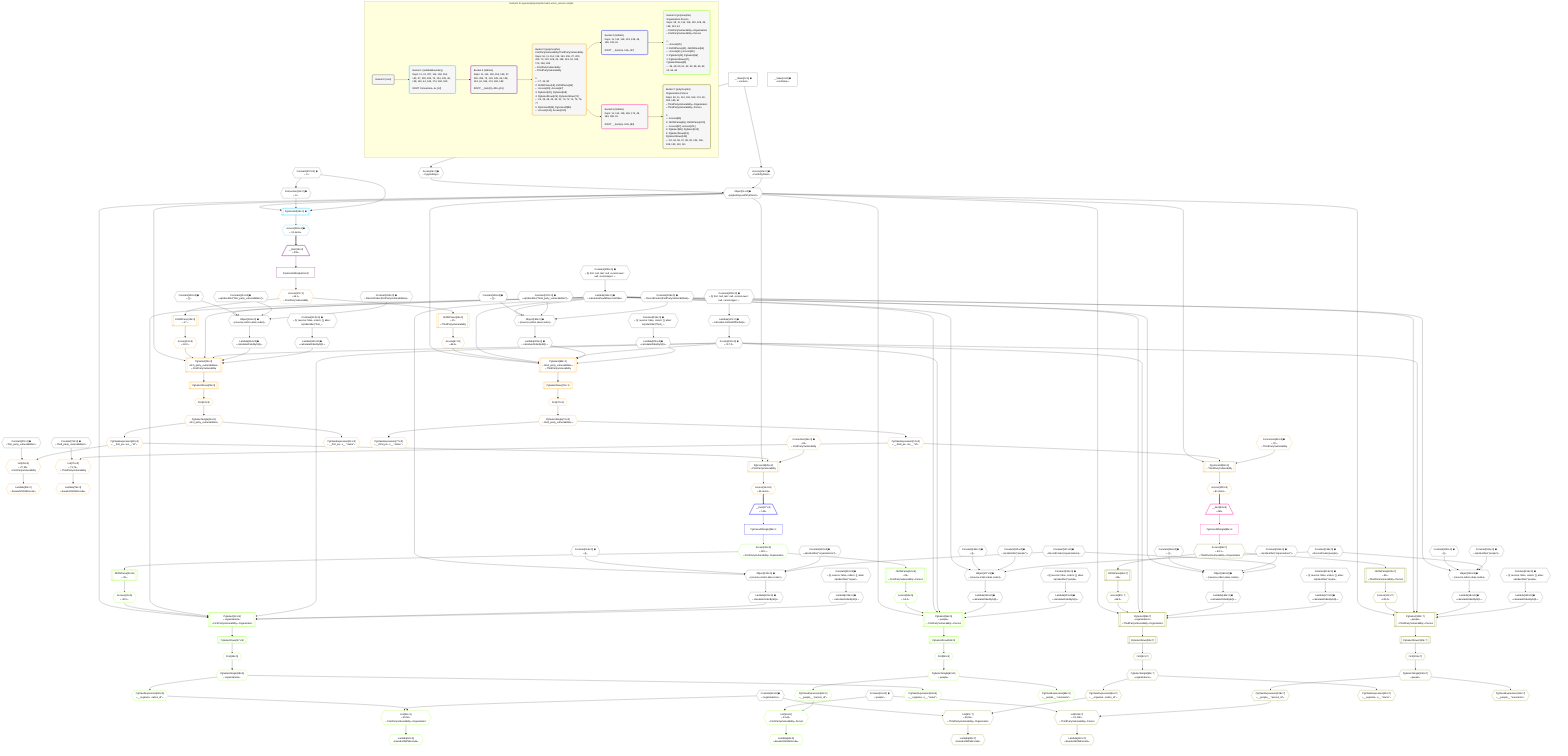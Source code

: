 %%{init: {'themeVariables': { 'fontSize': '12px'}}}%%
graph TD
    classDef path fill:#eee,stroke:#000,color:#000
    classDef plan fill:#fff,stroke-width:1px,color:#000
    classDef itemplan fill:#fff,stroke-width:2px,color:#000
    classDef unbatchedplan fill:#dff,stroke-width:1px,color:#000
    classDef sideeffectplan fill:#fcc,stroke-width:2px,color:#000
    classDef bucket fill:#f6f6f6,color:#000,stroke-width:2px,text-align:left


    %% plan dependencies
    Object122{{"Object[122∈0] ➊<br />ᐸ{reverse,orders,alias,codec}ᐳ"}}:::plan
    Lambda114{{"Lambda[114∈0] ➊<br />ᐸcalculateShouldReverseOrderᐳ"}}:::plan
    Constant119{{"Constant[119∈0] ➊<br />ᐸ[]ᐳ"}}:::plan
    Constant120{{"Constant[120∈0] ➊<br />ᐸsql.identifier(”organizations”)ᐳ"}}:::plan
    Constant121{{"Constant[121∈0] ➊<br />ᐸRecordCodec(organizations)ᐳ"}}:::plan
    Lambda114 & Constant119 & Constant120 & Constant121 --> Object122
    Object137{{"Object[137∈0] ➊<br />ᐸ{reverse,orders,alias,codec}ᐳ"}}:::plan
    Constant134{{"Constant[134∈0] ➊<br />ᐸ[]ᐳ"}}:::plan
    Constant135{{"Constant[135∈0] ➊<br />ᐸsql.identifier(”people”)ᐳ"}}:::plan
    Constant136{{"Constant[136∈0] ➊<br />ᐸRecordCodec(people)ᐳ"}}:::plan
    Lambda114 & Constant134 & Constant135 & Constant136 --> Object137
    Object153{{"Object[153∈0] ➊<br />ᐸ{reverse,orders,alias,codec}ᐳ"}}:::plan
    Constant150{{"Constant[150∈0] ➊<br />ᐸ[]ᐳ"}}:::plan
    Constant151{{"Constant[151∈0] ➊<br />ᐸsql.identifier(”first_party_vulnerabilities”)ᐳ"}}:::plan
    Constant152{{"Constant[152∈0] ➊<br />ᐸRecordCodec(firstPartyVulnerabilities)ᐳ"}}:::plan
    Lambda114 & Constant150 & Constant151 & Constant152 --> Object153
    Object168{{"Object[168∈0] ➊<br />ᐸ{reverse,orders,alias,codec}ᐳ"}}:::plan
    Constant165{{"Constant[165∈0] ➊<br />ᐸ[]ᐳ"}}:::plan
    Constant166{{"Constant[166∈0] ➊<br />ᐸsql.identifier(”organizations”)ᐳ"}}:::plan
    Lambda114 & Constant165 & Constant166 & Constant121 --> Object168
    Object183{{"Object[183∈0] ➊<br />ᐸ{reverse,orders,alias,codec}ᐳ"}}:::plan
    Constant180{{"Constant[180∈0] ➊<br />ᐸ[]ᐳ"}}:::plan
    Constant181{{"Constant[181∈0] ➊<br />ᐸsql.identifier(”people”)ᐳ"}}:::plan
    Lambda114 & Constant180 & Constant181 & Constant136 --> Object183
    Object199{{"Object[199∈0] ➊<br />ᐸ{reverse,orders,alias,codec}ᐳ"}}:::plan
    Constant196{{"Constant[196∈0] ➊<br />ᐸ[]ᐳ"}}:::plan
    Constant197{{"Constant[197∈0] ➊<br />ᐸsql.identifier(”third_party_vulnerabilities”)ᐳ"}}:::plan
    Constant198{{"Constant[198∈0] ➊<br />ᐸRecordCodec(thirdPartyVulnerabilities)ᐳ"}}:::plan
    Lambda114 & Constant196 & Constant197 & Constant198 --> Object199
    Object11{{"Object[11∈0] ➊<br />ᐸ{pgSettings,withPgClient}ᐳ"}}:::plan
    Access9{{"Access[9∈0] ➊<br />ᐸ2.pgSettingsᐳ"}}:::plan
    Access10{{"Access[10∈0] ➊<br />ᐸ2.withPgClientᐳ"}}:::plan
    Access9 & Access10 --> Object11
    __Value2["__Value[2∈0] ➊<br />ᐸcontextᐳ"]:::plan
    __Value2 --> Access9
    __Value2 --> Access10
    Connection12{{"Connection[12∈0] ➊<br />ᐸ8ᐳ"}}:::plan
    Constant207{{"Constant[207∈0] ➊<br />ᐸ2ᐳ"}}:::plan
    Constant207 --> Connection12
    Constant208{{"Constant[208∈0] ➊<br />ᐸ§{ first: null, last: null, cursorLower: null, cursorUpper: ᐳ"}}:::plan
    Constant208 --> Lambda114
    Lambda117{{"Lambda[117∈0] ➊<br />ᐸcalculateLimitAndOffsetSQLᐳ"}}:::plan
    Constant209{{"Constant[209∈0] ➊<br />ᐸ§{ first: null, last: null, cursorLower: null, cursorUpper: ᐳ"}}:::plan
    Constant209 --> Lambda117
    Access118{{"Access[118∈0] ➊<br />ᐸ117.0ᐳ"}}:::plan
    Lambda117 --> Access118
    Lambda123{{"Lambda[123∈0] ➊<br />ᐸcalculateOrderBySQLᐳ"}}:::plan
    Object122 --> Lambda123
    Lambda128{{"Lambda[128∈0] ➊<br />ᐸcalculateOrderBySQLᐳ"}}:::plan
    Constant210{{"Constant[210∈0] ➊<br />ᐸ§{ reverse: false, orders: [], alias: sql.identifier(”organiᐳ"}}:::plan
    Constant210 --> Lambda128
    Lambda138{{"Lambda[138∈0] ➊<br />ᐸcalculateOrderBySQLᐳ"}}:::plan
    Object137 --> Lambda138
    Lambda143{{"Lambda[143∈0] ➊<br />ᐸcalculateOrderBySQLᐳ"}}:::plan
    Constant211{{"Constant[211∈0] ➊<br />ᐸ§{ reverse: false, orders: [], alias: sql.identifier(”peopleᐳ"}}:::plan
    Constant211 --> Lambda143
    Lambda154{{"Lambda[154∈0] ➊<br />ᐸcalculateOrderBySQLᐳ"}}:::plan
    Object153 --> Lambda154
    Lambda159{{"Lambda[159∈0] ➊<br />ᐸcalculateOrderBySQLᐳ"}}:::plan
    Constant212{{"Constant[212∈0] ➊<br />ᐸ§{ reverse: false, orders: [], alias: sql.identifier(”first_ᐳ"}}:::plan
    Constant212 --> Lambda159
    Lambda169{{"Lambda[169∈0] ➊<br />ᐸcalculateOrderBySQLᐳ"}}:::plan
    Object168 --> Lambda169
    Lambda174{{"Lambda[174∈0] ➊<br />ᐸcalculateOrderBySQLᐳ"}}:::plan
    Constant213{{"Constant[213∈0] ➊<br />ᐸ§{ reverse: false, orders: [], alias: sql.identifier(”organiᐳ"}}:::plan
    Constant213 --> Lambda174
    Lambda184{{"Lambda[184∈0] ➊<br />ᐸcalculateOrderBySQLᐳ"}}:::plan
    Object183 --> Lambda184
    Lambda189{{"Lambda[189∈0] ➊<br />ᐸcalculateOrderBySQLᐳ"}}:::plan
    Constant214{{"Constant[214∈0] ➊<br />ᐸ§{ reverse: false, orders: [], alias: sql.identifier(”peopleᐳ"}}:::plan
    Constant214 --> Lambda189
    Lambda200{{"Lambda[200∈0] ➊<br />ᐸcalculateOrderBySQLᐳ"}}:::plan
    Object199 --> Lambda200
    Lambda205{{"Lambda[205∈0] ➊<br />ᐸcalculateOrderBySQLᐳ"}}:::plan
    Constant215{{"Constant[215∈0] ➊<br />ᐸ§{ reverse: false, orders: [], alias: sql.identifier(”third_ᐳ"}}:::plan
    Constant215 --> Lambda205
    __Value4["__Value[4∈0] ➊<br />ᐸrootValueᐳ"]:::plan
    Constant27{{"Constant[27∈0] ➊<br />ᐸ'first_party_vulnerabilities'ᐳ"}}:::plan
    Constant49{{"Constant[49∈0] ➊<br />ᐸ'organizations'ᐳ"}}:::plan
    Constant61{{"Constant[61∈0] ➊<br />ᐸ'people'ᐳ"}}:::plan
    Constant73{{"Constant[73∈0] ➊<br />ᐸ'third_party_vulnerabilities'ᐳ"}}:::plan
    PgUnionAll13[["PgUnionAll[13∈1] ➊"]]:::plan
    Object11 & Connection12 & Constant207 --> PgUnionAll13
    Access206{{"Access[206∈1] ➊<br />ᐸ13.itemsᐳ"}}:::plan
    PgUnionAll13 --> Access206
    __Item15[/"__Item[15∈2]<br />ᐸ206ᐳ"\]:::itemplan
    Access206 ==> __Item15
    PgUnionAllSingle16["PgUnionAllSingle[16∈2]"]:::plan
    __Item15 --> PgUnionAllSingle16
    PgSelect20[["PgSelect[20∈3]<br />ᐸfirst_party_vulnerabilitiesᐳ<br />ᐳFirstPartyVulnerability"]]:::plan
    Access19{{"Access[19∈3]<br />ᐸ18.0ᐳ"}}:::plan
    Object11 & Access19 & Lambda114 & Access118 & Lambda154 & Lambda159 --> PgSelect20
    PgSelect68[["PgSelect[68∈3]<br />ᐸthird_party_vulnerabilitiesᐳ<br />ᐳThirdPartyVulnerability"]]:::plan
    Access67{{"Access[67∈3]<br />ᐸ66.0ᐳ"}}:::plan
    Object11 & Access67 & Lambda114 & Access118 & Lambda200 & Lambda205 --> PgSelect68
    PgUnionAll35[["PgUnionAll[35∈3]<br />ᐳFirstPartyVulnerability"]]:::plan
    PgClassExpression28{{"PgClassExpression[28∈3]<br />ᐸ__first_pa...ies__.”id”ᐳ"}}:::plan
    Connection34{{"Connection[34∈3] ➊<br />ᐸ32ᐳ<br />ᐳFirstPartyVulnerability"}}:::plan
    Object11 & PgClassExpression28 & Connection34 --> PgUnionAll35
    PgUnionAll81[["PgUnionAll[81∈3]<br />ᐳThirdPartyVulnerability"]]:::plan
    PgClassExpression74{{"PgClassExpression[74∈3]<br />ᐸ__third_pa...ies__.”id”ᐳ"}}:::plan
    Connection80{{"Connection[80∈3] ➊<br />ᐸ78ᐳ<br />ᐳThirdPartyVulnerability"}}:::plan
    Object11 & PgClassExpression74 & Connection80 --> PgUnionAll81
    List29{{"List[29∈3]<br />ᐸ27,28ᐳ<br />ᐳFirstPartyVulnerability"}}:::plan
    Constant27 & PgClassExpression28 --> List29
    List75{{"List[75∈3]<br />ᐸ73,74ᐳ<br />ᐳThirdPartyVulnerability"}}:::plan
    Constant73 & PgClassExpression74 --> List75
    Access17{{"Access[17∈3]<br />ᐸ16.1ᐳ<br />ᐳFirstPartyVulnerability"}}:::plan
    PgUnionAllSingle16 --> Access17
    JSONParse18[["JSONParse[18∈3]<br />ᐸ17ᐳ"]]:::plan
    Access17 --> JSONParse18
    JSONParse18 --> Access19
    First24{{"First[24∈3]"}}:::plan
    PgSelectRows25[["PgSelectRows[25∈3]"]]:::plan
    PgSelectRows25 --> First24
    PgSelect20 --> PgSelectRows25
    PgSelectSingle26{{"PgSelectSingle[26∈3]<br />ᐸfirst_party_vulnerabilitiesᐳ"}}:::plan
    First24 --> PgSelectSingle26
    PgSelectSingle26 --> PgClassExpression28
    Lambda30{{"Lambda[30∈3]<br />ᐸbase64JSONEncodeᐳ"}}:::plan
    List29 --> Lambda30
    PgClassExpression31{{"PgClassExpression[31∈3]<br />ᐸ__first_pa...s__.”name”ᐳ"}}:::plan
    PgSelectSingle26 --> PgClassExpression31
    JSONParse66[["JSONParse[66∈3]<br />ᐸ17ᐳ<br />ᐳThirdPartyVulnerability"]]:::plan
    Access17 --> JSONParse66
    JSONParse66 --> Access67
    First70{{"First[70∈3]"}}:::plan
    PgSelectRows71[["PgSelectRows[71∈3]"]]:::plan
    PgSelectRows71 --> First70
    PgSelect68 --> PgSelectRows71
    PgSelectSingle72{{"PgSelectSingle[72∈3]<br />ᐸthird_party_vulnerabilitiesᐳ"}}:::plan
    First70 --> PgSelectSingle72
    PgSelectSingle72 --> PgClassExpression74
    Lambda76{{"Lambda[76∈3]<br />ᐸbase64JSONEncodeᐳ"}}:::plan
    List75 --> Lambda76
    PgClassExpression77{{"PgClassExpression[77∈3]<br />ᐸ__third_pa...s__.”name”ᐳ"}}:::plan
    PgSelectSingle72 --> PgClassExpression77
    Access144{{"Access[144∈3]<br />ᐸ35.itemsᐳ"}}:::plan
    PgUnionAll35 --> Access144
    Access190{{"Access[190∈3]<br />ᐸ81.itemsᐳ"}}:::plan
    PgUnionAll81 --> Access190
    __Item37[/"__Item[37∈4]<br />ᐸ144ᐳ"\]:::itemplan
    Access144 ==> __Item37
    PgUnionAllSingle38["PgUnionAllSingle[38∈4]"]:::plan
    __Item37 --> PgUnionAllSingle38
    PgSelect42[["PgSelect[42∈5]<br />ᐸorganizationsᐳ<br />ᐳFirstPartyVulnerabilityᐳOrganization"]]:::plan
    Access41{{"Access[41∈5]<br />ᐸ40.0ᐳ"}}:::plan
    Object11 & Access41 & Lambda114 & Access118 & Lambda123 & Lambda128 --> PgSelect42
    PgSelect56[["PgSelect[56∈5]<br />ᐸpeopleᐳ<br />ᐳFirstPartyVulnerabilityᐳPerson"]]:::plan
    Access55{{"Access[55∈5]<br />ᐸ54.0ᐳ"}}:::plan
    Object11 & Access55 & Lambda114 & Access118 & Lambda138 & Lambda143 --> PgSelect56
    List51{{"List[51∈5]<br />ᐸ49,50ᐳ<br />ᐳFirstPartyVulnerabilityᐳOrganization"}}:::plan
    PgClassExpression50{{"PgClassExpression[50∈5]<br />ᐸ__organiza...zation_id”ᐳ"}}:::plan
    Constant49 & PgClassExpression50 --> List51
    List63{{"List[63∈5]<br />ᐸ61,62ᐳ<br />ᐳFirstPartyVulnerabilityᐳPerson"}}:::plan
    PgClassExpression62{{"PgClassExpression[62∈5]<br />ᐸ__people__.”person_id”ᐳ"}}:::plan
    Constant61 & PgClassExpression62 --> List63
    Access39{{"Access[39∈5]<br />ᐸ38.1ᐳ<br />ᐳFirstPartyVulnerabilityᐳOrganization"}}:::plan
    PgUnionAllSingle38 --> Access39
    JSONParse40[["JSONParse[40∈5]<br />ᐸ39ᐳ"]]:::plan
    Access39 --> JSONParse40
    JSONParse40 --> Access41
    First46{{"First[46∈5]"}}:::plan
    PgSelectRows47[["PgSelectRows[47∈5]"]]:::plan
    PgSelectRows47 --> First46
    PgSelect42 --> PgSelectRows47
    PgSelectSingle48{{"PgSelectSingle[48∈5]<br />ᐸorganizationsᐳ"}}:::plan
    First46 --> PgSelectSingle48
    PgSelectSingle48 --> PgClassExpression50
    Lambda52{{"Lambda[52∈5]<br />ᐸbase64JSONEncodeᐳ"}}:::plan
    List51 --> Lambda52
    PgClassExpression53{{"PgClassExpression[53∈5]<br />ᐸ__organiza...s__.”name”ᐳ"}}:::plan
    PgSelectSingle48 --> PgClassExpression53
    JSONParse54[["JSONParse[54∈5]<br />ᐸ39ᐳ<br />ᐳFirstPartyVulnerabilityᐳPerson"]]:::plan
    Access39 --> JSONParse54
    JSONParse54 --> Access55
    First58{{"First[58∈5]"}}:::plan
    PgSelectRows59[["PgSelectRows[59∈5]"]]:::plan
    PgSelectRows59 --> First58
    PgSelect56 --> PgSelectRows59
    PgSelectSingle60{{"PgSelectSingle[60∈5]<br />ᐸpeopleᐳ"}}:::plan
    First58 --> PgSelectSingle60
    PgSelectSingle60 --> PgClassExpression62
    Lambda64{{"Lambda[64∈5]<br />ᐸbase64JSONEncodeᐳ"}}:::plan
    List63 --> Lambda64
    PgClassExpression65{{"PgClassExpression[65∈5]<br />ᐸ__people__.”username”ᐳ"}}:::plan
    PgSelectSingle60 --> PgClassExpression65
    __Item83[/"__Item[83∈6]<br />ᐸ190ᐳ"\]:::itemplan
    Access190 ==> __Item83
    PgUnionAllSingle84["PgUnionAllSingle[84∈6]"]:::plan
    __Item83 --> PgUnionAllSingle84
    PgSelect88[["PgSelect[88∈7]<br />ᐸorganizationsᐳ<br />ᐳThirdPartyVulnerabilityᐳOrganization"]]:::plan
    Access87{{"Access[87∈7]<br />ᐸ86.0ᐳ"}}:::plan
    Object11 & Access87 & Lambda114 & Access118 & Lambda169 & Lambda174 --> PgSelect88
    PgSelect102[["PgSelect[102∈7]<br />ᐸpeopleᐳ<br />ᐳThirdPartyVulnerabilityᐳPerson"]]:::plan
    Access101{{"Access[101∈7]<br />ᐸ100.0ᐳ"}}:::plan
    Object11 & Access101 & Lambda114 & Access118 & Lambda184 & Lambda189 --> PgSelect102
    List97{{"List[97∈7]<br />ᐸ49,96ᐳ<br />ᐳThirdPartyVulnerabilityᐳOrganization"}}:::plan
    PgClassExpression96{{"PgClassExpression[96∈7]<br />ᐸ__organiza...zation_id”ᐳ"}}:::plan
    Constant49 & PgClassExpression96 --> List97
    List109{{"List[109∈7]<br />ᐸ61,108ᐳ<br />ᐳThirdPartyVulnerabilityᐳPerson"}}:::plan
    PgClassExpression108{{"PgClassExpression[108∈7]<br />ᐸ__people__.”person_id”ᐳ"}}:::plan
    Constant61 & PgClassExpression108 --> List109
    Access85{{"Access[85∈7]<br />ᐸ84.1ᐳ<br />ᐳThirdPartyVulnerabilityᐳOrganization"}}:::plan
    PgUnionAllSingle84 --> Access85
    JSONParse86[["JSONParse[86∈7]<br />ᐸ85ᐳ"]]:::plan
    Access85 --> JSONParse86
    JSONParse86 --> Access87
    First92{{"First[92∈7]"}}:::plan
    PgSelectRows93[["PgSelectRows[93∈7]"]]:::plan
    PgSelectRows93 --> First92
    PgSelect88 --> PgSelectRows93
    PgSelectSingle94{{"PgSelectSingle[94∈7]<br />ᐸorganizationsᐳ"}}:::plan
    First92 --> PgSelectSingle94
    PgSelectSingle94 --> PgClassExpression96
    Lambda98{{"Lambda[98∈7]<br />ᐸbase64JSONEncodeᐳ"}}:::plan
    List97 --> Lambda98
    PgClassExpression99{{"PgClassExpression[99∈7]<br />ᐸ__organiza...s__.”name”ᐳ"}}:::plan
    PgSelectSingle94 --> PgClassExpression99
    JSONParse100[["JSONParse[100∈7]<br />ᐸ85ᐳ<br />ᐳThirdPartyVulnerabilityᐳPerson"]]:::plan
    Access85 --> JSONParse100
    JSONParse100 --> Access101
    First104{{"First[104∈7]"}}:::plan
    PgSelectRows105[["PgSelectRows[105∈7]"]]:::plan
    PgSelectRows105 --> First104
    PgSelect102 --> PgSelectRows105
    PgSelectSingle106{{"PgSelectSingle[106∈7]<br />ᐸpeopleᐳ"}}:::plan
    First104 --> PgSelectSingle106
    PgSelectSingle106 --> PgClassExpression108
    Lambda110{{"Lambda[110∈7]<br />ᐸbase64JSONEncodeᐳ"}}:::plan
    List109 --> Lambda110
    PgClassExpression111{{"PgClassExpression[111∈7]<br />ᐸ__people__.”username”ᐳ"}}:::plan
    PgSelectSingle106 --> PgClassExpression111

    %% define steps

    subgraph "Buckets for queries/polymorphic/vulns.union_owners.simple"
    Bucket0("Bucket 0 (root)"):::bucket
    classDef bucket0 stroke:#696969
    class Bucket0,__Value2,__Value4,Access9,Access10,Object11,Connection12,Constant27,Constant49,Constant61,Constant73,Lambda114,Lambda117,Access118,Constant119,Constant120,Constant121,Object122,Lambda123,Lambda128,Constant134,Constant135,Constant136,Object137,Lambda138,Lambda143,Constant150,Constant151,Constant152,Object153,Lambda154,Lambda159,Constant165,Constant166,Object168,Lambda169,Lambda174,Constant180,Constant181,Object183,Lambda184,Lambda189,Constant196,Constant197,Constant198,Object199,Lambda200,Lambda205,Constant207,Constant208,Constant209,Constant210,Constant211,Constant212,Constant213,Constant214,Constant215 bucket0
    Bucket1("Bucket 1 (nullableBoundary)<br />Deps: 11, 12, 207, 114, 118, 154, 159, 27, 200, 205, 73, 123, 128, 49, 138, 143, 61, 169, 174, 184, 189<br /><br />ROOT Connectionᐸ8ᐳ[12]"):::bucket
    classDef bucket1 stroke:#00bfff
    class Bucket1,PgUnionAll13,Access206 bucket1
    Bucket2("Bucket 2 (listItem)<br />Deps: 11, 114, 118, 154, 159, 27, 200, 205, 73, 123, 128, 49, 138, 143, 61, 169, 174, 184, 189<br /><br />ROOT __Item{2}ᐸ206ᐳ[15]"):::bucket
    classDef bucket2 stroke:#7f007f
    class Bucket2,__Item15,PgUnionAllSingle16 bucket2
    Bucket3("Bucket 3 (polymorphic)<br />FirstPartyVulnerability,ThirdPartyVulnerability<br />Deps: 16, 11, 114, 118, 154, 159, 27, 200, 205, 73, 123, 128, 49, 138, 143, 61, 169, 174, 184, 189<br />ᐳFirstPartyVulnerability<br />ᐳThirdPartyVulnerability<br /><br />1: <br />ᐳ: 17, 34, 80<br />2: JSONParse[18], JSONParse[66]<br />ᐳ: Access[19], Access[67]<br />3: PgSelect[20], PgSelect[68]<br />4: PgSelectRows[25], PgSelectRows[71]<br />ᐳ: 24, 26, 28, 29, 30, 31, 70, 72, 74, 75, 76, 77<br />5: PgUnionAll[35], PgUnionAll[81]<br />ᐳ: Access[144], Access[190]"):::bucket
    classDef bucket3 stroke:#ffa500
    class Bucket3,Access17,JSONParse18,Access19,PgSelect20,First24,PgSelectRows25,PgSelectSingle26,PgClassExpression28,List29,Lambda30,PgClassExpression31,Connection34,PgUnionAll35,JSONParse66,Access67,PgSelect68,First70,PgSelectRows71,PgSelectSingle72,PgClassExpression74,List75,Lambda76,PgClassExpression77,Connection80,PgUnionAll81,Access144,Access190 bucket3
    Bucket4("Bucket 4 (listItem)<br />Deps: 11, 114, 118, 123, 128, 49, 138, 143, 61<br /><br />ROOT __Item{4}ᐸ144ᐳ[37]"):::bucket
    classDef bucket4 stroke:#0000ff
    class Bucket4,__Item37,PgUnionAllSingle38 bucket4
    Bucket5("Bucket 5 (polymorphic)<br />Organization,Person<br />Deps: 38, 11, 114, 118, 123, 128, 49, 138, 143, 61<br />ᐳFirstPartyVulnerabilityᐳOrganization<br />ᐳFirstPartyVulnerabilityᐳPerson<br /><br />1: <br />ᐳ: Access[39]<br />2: JSONParse[40], JSONParse[54]<br />ᐳ: Access[41], Access[55]<br />3: PgSelect[42], PgSelect[56]<br />4: PgSelectRows[47], PgSelectRows[59]<br />ᐳ: 46, 48, 50, 51, 52, 53, 58, 60, 62, 63, 64, 65"):::bucket
    classDef bucket5 stroke:#7fff00
    class Bucket5,Access39,JSONParse40,Access41,PgSelect42,First46,PgSelectRows47,PgSelectSingle48,PgClassExpression50,List51,Lambda52,PgClassExpression53,JSONParse54,Access55,PgSelect56,First58,PgSelectRows59,PgSelectSingle60,PgClassExpression62,List63,Lambda64,PgClassExpression65 bucket5
    Bucket6("Bucket 6 (listItem)<br />Deps: 11, 114, 118, 169, 174, 49, 184, 189, 61<br /><br />ROOT __Item{6}ᐸ190ᐳ[83]"):::bucket
    classDef bucket6 stroke:#ff1493
    class Bucket6,__Item83,PgUnionAllSingle84 bucket6
    Bucket7("Bucket 7 (polymorphic)<br />Organization,Person<br />Deps: 84, 11, 114, 118, 169, 174, 49, 184, 189, 61<br />ᐳThirdPartyVulnerabilityᐳOrganization<br />ᐳThirdPartyVulnerabilityᐳPerson<br /><br />1: <br />ᐳ: Access[85]<br />2: JSONParse[86], JSONParse[100]<br />ᐳ: Access[87], Access[101]<br />3: PgSelect[88], PgSelect[102]<br />4: PgSelectRows[93], PgSelectRows[105]<br />ᐳ: 92, 94, 96, 97, 98, 99, 104, 106, 108, 109, 110, 111"):::bucket
    classDef bucket7 stroke:#808000
    class Bucket7,Access85,JSONParse86,Access87,PgSelect88,First92,PgSelectRows93,PgSelectSingle94,PgClassExpression96,List97,Lambda98,PgClassExpression99,JSONParse100,Access101,PgSelect102,First104,PgSelectRows105,PgSelectSingle106,PgClassExpression108,List109,Lambda110,PgClassExpression111 bucket7
    Bucket0 --> Bucket1
    Bucket1 --> Bucket2
    Bucket2 --> Bucket3
    Bucket3 --> Bucket4 & Bucket6
    Bucket4 --> Bucket5
    Bucket6 --> Bucket7
    end